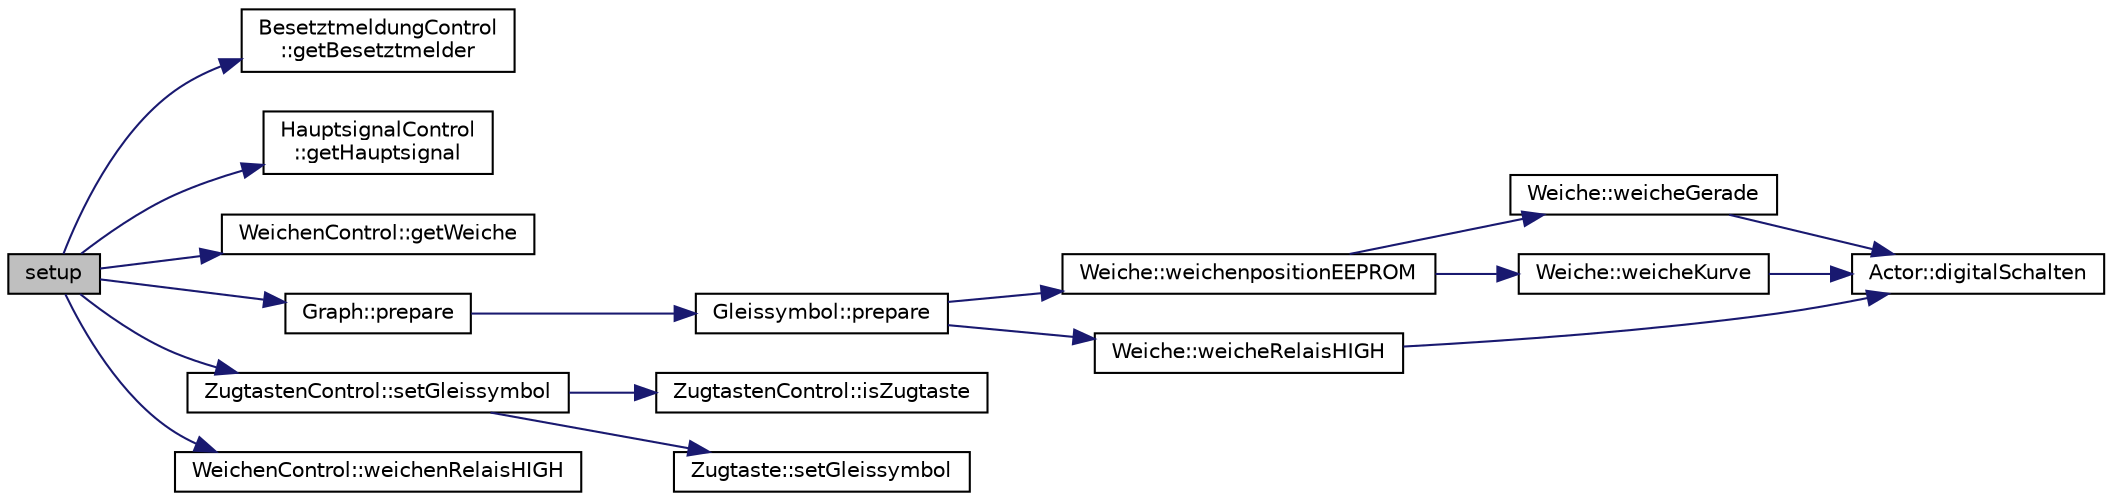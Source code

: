 digraph "setup"
{
 // LATEX_PDF_SIZE
  edge [fontname="Helvetica",fontsize="10",labelfontname="Helvetica",labelfontsize="10"];
  node [fontname="Helvetica",fontsize="10",shape=record];
  rankdir="LR";
  Node1 [label="setup",height=0.2,width=0.4,color="black", fillcolor="grey75", style="filled", fontcolor="black",tooltip=" "];
  Node1 -> Node2 [color="midnightblue",fontsize="10",style="solid",fontname="Helvetica"];
  Node2 [label="BesetztmeldungControl\l::getBesetztmelder",height=0.2,width=0.4,color="black", fillcolor="white", style="filled",URL="$class_besetztmeldung_control.html#ae36bb9a3eb2e97ad7a45096eb9caf4e6",tooltip=" "];
  Node1 -> Node3 [color="midnightblue",fontsize="10",style="solid",fontname="Helvetica"];
  Node3 [label="HauptsignalControl\l::getHauptsignal",height=0.2,width=0.4,color="black", fillcolor="white", style="filled",URL="$class_hauptsignal_control.html#adaa51bb87ab82ffcb9014a6b43513049",tooltip=" "];
  Node1 -> Node4 [color="midnightblue",fontsize="10",style="solid",fontname="Helvetica"];
  Node4 [label="WeichenControl::getWeiche",height=0.2,width=0.4,color="black", fillcolor="white", style="filled",URL="$class_weichen_control.html#ab0b4c95cf5c2157cb06c15d350235f5a",tooltip=" "];
  Node1 -> Node5 [color="midnightblue",fontsize="10",style="solid",fontname="Helvetica"];
  Node5 [label="Graph::prepare",height=0.2,width=0.4,color="black", fillcolor="white", style="filled",URL="$class_graph.html#af7e91b2de4038f27190682ef88ee0cb4",tooltip=" "];
  Node5 -> Node6 [color="midnightblue",fontsize="10",style="solid",fontname="Helvetica"];
  Node6 [label="Gleissymbol::prepare",height=0.2,width=0.4,color="black", fillcolor="white", style="filled",URL="$class_gleissymbol.html#a5d3c89c9247b50dc88a7d77e6d1b381e",tooltip=" "];
  Node6 -> Node7 [color="midnightblue",fontsize="10",style="solid",fontname="Helvetica"];
  Node7 [label="Weiche::weichenpositionEEPROM",height=0.2,width=0.4,color="black", fillcolor="white", style="filled",URL="$class_weiche.html#ae1c89107fe1cf9b56888bb3f6dd4c603",tooltip=" "];
  Node7 -> Node8 [color="midnightblue",fontsize="10",style="solid",fontname="Helvetica"];
  Node8 [label="Weiche::weicheGerade",height=0.2,width=0.4,color="black", fillcolor="white", style="filled",URL="$class_weiche.html#a21c1167f5dfc77d74f1acc79e1498fb0",tooltip=" "];
  Node8 -> Node9 [color="midnightblue",fontsize="10",style="solid",fontname="Helvetica"];
  Node9 [label="Actor::digitalSchalten",height=0.2,width=0.4,color="black", fillcolor="white", style="filled",URL="$class_actor.html#a0fa071a76d36b9d864e4235028e17198",tooltip=" "];
  Node7 -> Node10 [color="midnightblue",fontsize="10",style="solid",fontname="Helvetica"];
  Node10 [label="Weiche::weicheKurve",height=0.2,width=0.4,color="black", fillcolor="white", style="filled",URL="$class_weiche.html#a92360342b602200d6cb344dd7cf9fc7d",tooltip=" "];
  Node10 -> Node9 [color="midnightblue",fontsize="10",style="solid",fontname="Helvetica"];
  Node6 -> Node11 [color="midnightblue",fontsize="10",style="solid",fontname="Helvetica"];
  Node11 [label="Weiche::weicheRelaisHIGH",height=0.2,width=0.4,color="black", fillcolor="white", style="filled",URL="$class_weiche.html#a69c934c32eb4e91adea8a3dfc7615269",tooltip=" "];
  Node11 -> Node9 [color="midnightblue",fontsize="10",style="solid",fontname="Helvetica"];
  Node1 -> Node12 [color="midnightblue",fontsize="10",style="solid",fontname="Helvetica"];
  Node12 [label="ZugtastenControl::setGleissymbol",height=0.2,width=0.4,color="black", fillcolor="white", style="filled",URL="$class_zugtasten_control.html#abbfa192a397aa0703f403789c3cce708",tooltip=" "];
  Node12 -> Node13 [color="midnightblue",fontsize="10",style="solid",fontname="Helvetica"];
  Node13 [label="ZugtastenControl::isZugtaste",height=0.2,width=0.4,color="black", fillcolor="white", style="filled",URL="$class_zugtasten_control.html#a9375a8fd26c7c677375048cca8a90fb5",tooltip=" "];
  Node12 -> Node14 [color="midnightblue",fontsize="10",style="solid",fontname="Helvetica"];
  Node14 [label="Zugtaste::setGleissymbol",height=0.2,width=0.4,color="black", fillcolor="white", style="filled",URL="$class_zugtaste.html#aa3876ff3dea3ca22ea67e3650a833f58",tooltip=" "];
  Node1 -> Node15 [color="midnightblue",fontsize="10",style="solid",fontname="Helvetica"];
  Node15 [label="WeichenControl::weichenRelaisHIGH",height=0.2,width=0.4,color="black", fillcolor="white", style="filled",URL="$class_weichen_control.html#afe50e7992d8c15beacc88247b6c1f101",tooltip=" "];
}
